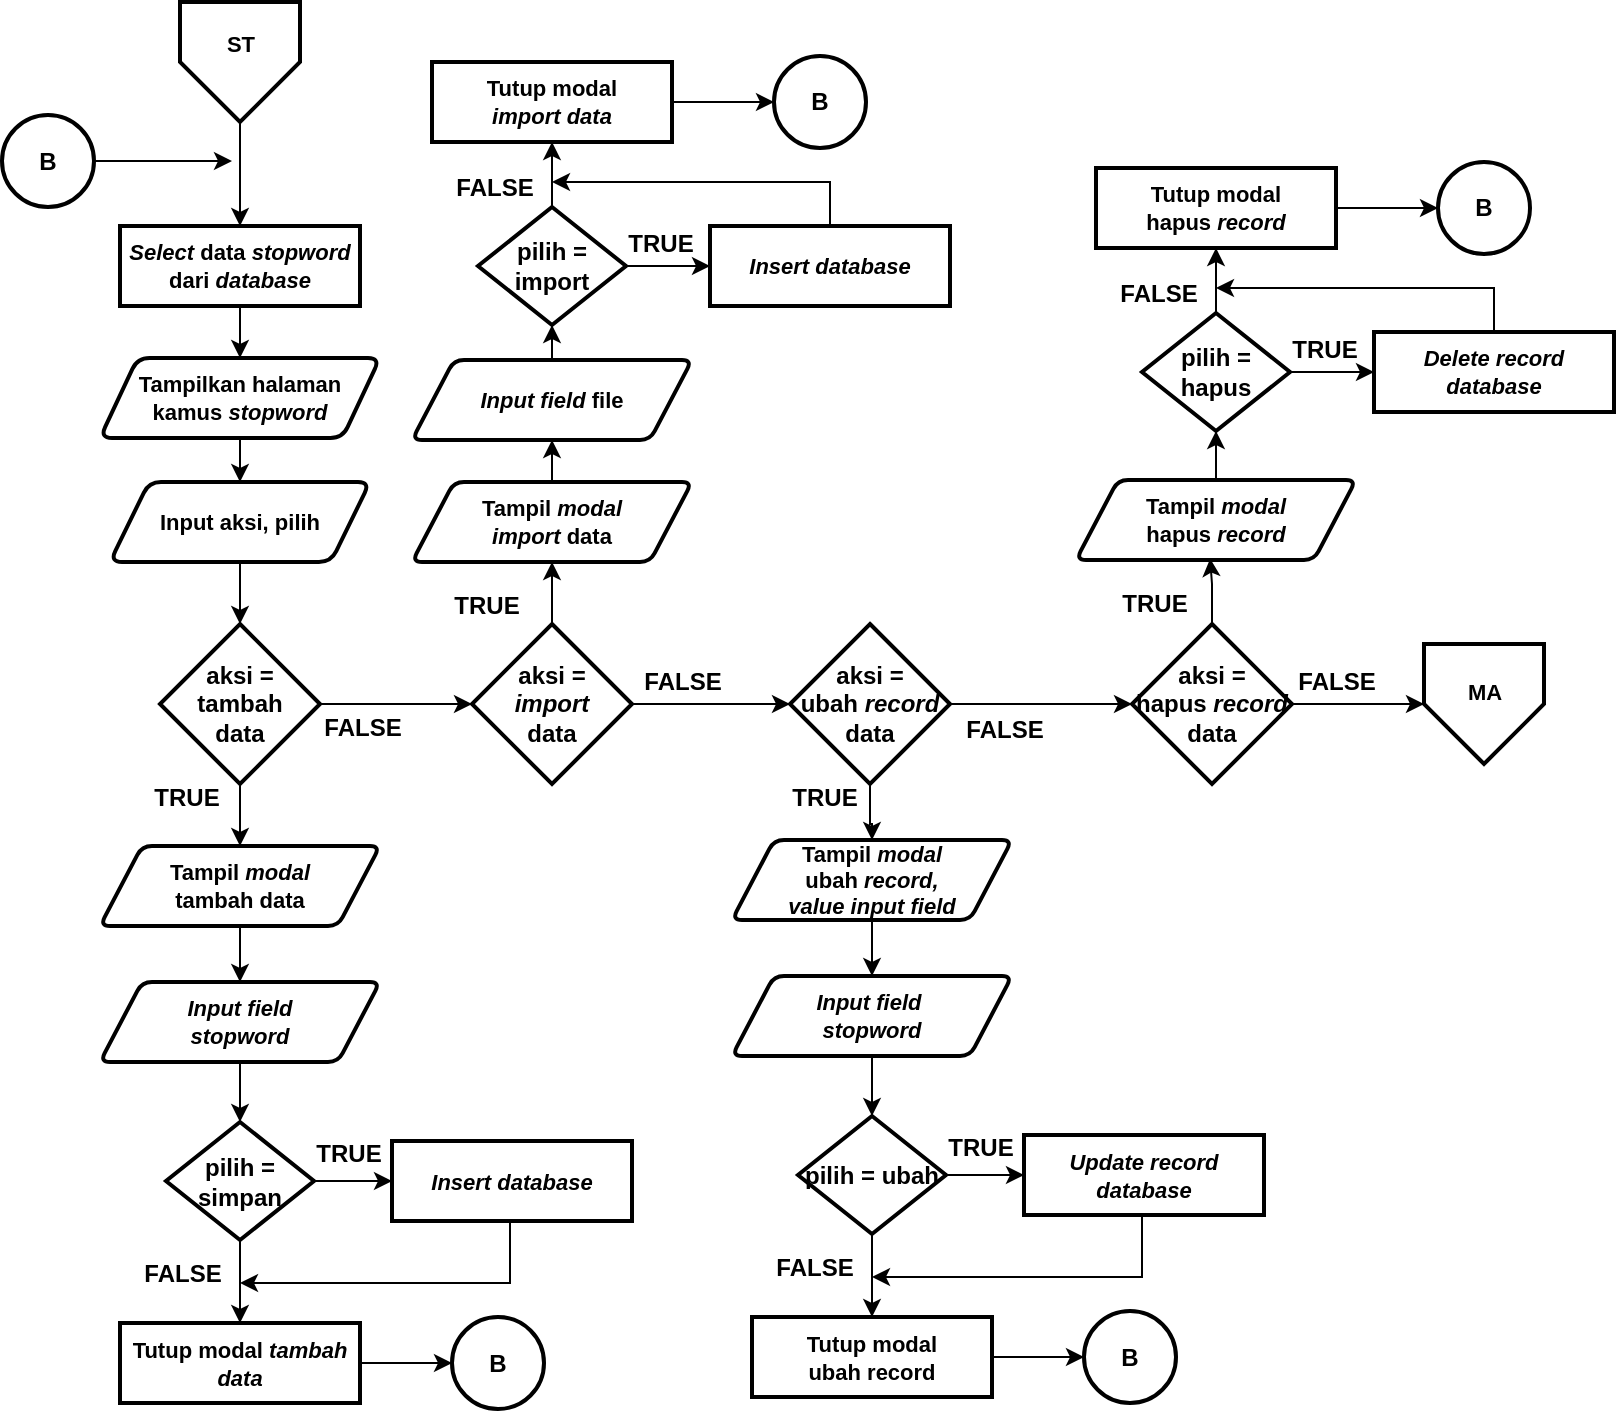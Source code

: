 <mxfile version="14.2.9" type="device"><diagram id="IsXLGF5G-cCnFXRbPC8v" name="Page-1"><mxGraphModel dx="868" dy="425" grid="1" gridSize="10" guides="1" tooltips="1" connect="1" arrows="1" fold="1" page="1" pageScale="1" pageWidth="827" pageHeight="1169" math="0" shadow="0"><root><mxCell id="0"/><mxCell id="1" parent="0"/><mxCell id="gkgczzEdoXe0-NxC9DxF-1" style="edgeStyle=orthogonalEdgeStyle;rounded=0;orthogonalLoop=1;jettySize=auto;html=1;entryX=0.5;entryY=0;entryDx=0;entryDy=0;entryPerimeter=0;fontSize=12;" parent="1" edge="1"><mxGeometry relative="1" as="geometry"><mxPoint x="615" y="450" as="sourcePoint"/><Array as="points"><mxPoint x="615" y="490"/><mxPoint x="715" y="490"/><mxPoint x="715" y="150"/><mxPoint x="815" y="150"/></Array></mxGeometry></mxCell><mxCell id="gkgczzEdoXe0-NxC9DxF-2" style="edgeStyle=orthogonalEdgeStyle;rounded=0;orthogonalLoop=1;jettySize=auto;html=1;entryX=0.5;entryY=0;entryDx=0;entryDy=0;entryPerimeter=0;fontSize=12;" parent="1" edge="1"><mxGeometry relative="1" as="geometry"><mxPoint x="595" y="420" as="sourcePoint"/><Array as="points"><mxPoint x="595" y="460"/><mxPoint x="695" y="460"/><mxPoint x="695" y="120"/><mxPoint x="795" y="120"/></Array></mxGeometry></mxCell><mxCell id="gkgczzEdoXe0-NxC9DxF-3" style="edgeStyle=orthogonalEdgeStyle;rounded=0;orthogonalLoop=1;jettySize=auto;html=1;entryX=0.5;entryY=0;entryDx=0;entryDy=0;fontSize=11;" parent="1" source="gkgczzEdoXe0-NxC9DxF-4" target="gkgczzEdoXe0-NxC9DxF-9" edge="1"><mxGeometry relative="1" as="geometry"/></mxCell><mxCell id="gkgczzEdoXe0-NxC9DxF-4" value="" style="verticalLabelPosition=bottom;verticalAlign=top;html=1;shape=offPageConnector;rounded=0;size=0.5;fontStyle=0;strokeWidth=2;" parent="1" vertex="1"><mxGeometry x="94" y="10" width="60" height="60" as="geometry"/></mxCell><mxCell id="gkgczzEdoXe0-NxC9DxF-5" value="ST" style="text;html=1;align=center;verticalAlign=middle;resizable=0;points=[];autosize=1;fontSize=11;fontStyle=1" parent="1" vertex="1"><mxGeometry x="109" y="21" width="30" height="20" as="geometry"/></mxCell><mxCell id="gkgczzEdoXe0-NxC9DxF-15" style="edgeStyle=orthogonalEdgeStyle;rounded=0;orthogonalLoop=1;jettySize=auto;html=1;entryX=0.5;entryY=0;entryDx=0;entryDy=0;" parent="1" source="gkgczzEdoXe0-NxC9DxF-7" target="gkgczzEdoXe0-NxC9DxF-14" edge="1"><mxGeometry relative="1" as="geometry"/></mxCell><mxCell id="gkgczzEdoXe0-NxC9DxF-7" value="&lt;b&gt;Tampilkan halaman &lt;br&gt;kamus&amp;nbsp;&lt;/b&gt;&lt;i style=&quot;font-weight: 700&quot;&gt;stopword&lt;/i&gt;" style="shape=parallelogram;html=1;strokeWidth=2;perimeter=parallelogramPerimeter;whiteSpace=wrap;rounded=1;arcSize=12;size=0.134;fontSize=11;" parent="1" vertex="1"><mxGeometry x="54" y="188" width="140" height="40" as="geometry"/></mxCell><mxCell id="gkgczzEdoXe0-NxC9DxF-8" style="edgeStyle=orthogonalEdgeStyle;rounded=0;orthogonalLoop=1;jettySize=auto;html=1;entryX=0.5;entryY=0;entryDx=0;entryDy=0;fontSize=11;" parent="1" source="gkgczzEdoXe0-NxC9DxF-9" target="gkgczzEdoXe0-NxC9DxF-7" edge="1"><mxGeometry relative="1" as="geometry"/></mxCell><mxCell id="gkgczzEdoXe0-NxC9DxF-9" value="&lt;i&gt;Select&lt;/i&gt; data &lt;i&gt;stopword&lt;/i&gt;&lt;br&gt;dari &lt;i&gt;database&lt;/i&gt;" style="rounded=1;whiteSpace=wrap;html=1;absoluteArcSize=1;arcSize=0;strokeWidth=2;fontSize=11;fontStyle=1" parent="1" vertex="1"><mxGeometry x="64" y="122" width="120" height="40" as="geometry"/></mxCell><mxCell id="gkgczzEdoXe0-NxC9DxF-10" value="" style="verticalLabelPosition=bottom;verticalAlign=top;html=1;shape=offPageConnector;rounded=0;size=0.5;fontStyle=0;strokeWidth=2;" parent="1" vertex="1"><mxGeometry x="716" y="331" width="60" height="60" as="geometry"/></mxCell><mxCell id="gkgczzEdoXe0-NxC9DxF-11" value="MA" style="text;html=1;align=center;verticalAlign=middle;resizable=0;points=[];autosize=1;fontSize=11;fontStyle=1" parent="1" vertex="1"><mxGeometry x="731" y="345" width="30" height="20" as="geometry"/></mxCell><mxCell id="gkgczzEdoXe0-NxC9DxF-17" style="edgeStyle=orthogonalEdgeStyle;rounded=0;orthogonalLoop=1;jettySize=auto;html=1;entryX=0.5;entryY=0;entryDx=0;entryDy=0;" parent="1" source="gkgczzEdoXe0-NxC9DxF-14" target="gkgczzEdoXe0-NxC9DxF-16" edge="1"><mxGeometry relative="1" as="geometry"/></mxCell><mxCell id="gkgczzEdoXe0-NxC9DxF-14" value="&lt;b&gt;Input aksi, pilih&lt;/b&gt;" style="shape=parallelogram;html=1;strokeWidth=2;perimeter=parallelogramPerimeter;whiteSpace=wrap;rounded=1;arcSize=12;size=0.15;fontSize=11;" parent="1" vertex="1"><mxGeometry x="59" y="250" width="130" height="40" as="geometry"/></mxCell><mxCell id="gkgczzEdoXe0-NxC9DxF-29" style="edgeStyle=orthogonalEdgeStyle;rounded=0;orthogonalLoop=1;jettySize=auto;html=1;entryX=0.5;entryY=0;entryDx=0;entryDy=0;" parent="1" source="gkgczzEdoXe0-NxC9DxF-16" target="gkgczzEdoXe0-NxC9DxF-28" edge="1"><mxGeometry relative="1" as="geometry"/></mxCell><mxCell id="gkgczzEdoXe0-NxC9DxF-45" style="edgeStyle=orthogonalEdgeStyle;rounded=0;orthogonalLoop=1;jettySize=auto;html=1;entryX=0;entryY=0.5;entryDx=0;entryDy=0;" parent="1" source="gkgczzEdoXe0-NxC9DxF-16" target="gkgczzEdoXe0-NxC9DxF-18" edge="1"><mxGeometry relative="1" as="geometry"/></mxCell><mxCell id="gkgczzEdoXe0-NxC9DxF-16" value="&lt;b&gt;&lt;font style=&quot;font-size: 12px&quot;&gt;aksi = tambah&lt;br&gt;data&lt;/font&gt;&lt;/b&gt;" style="rhombus;whiteSpace=wrap;html=1;strokeWidth=2;" parent="1" vertex="1"><mxGeometry x="84" y="321" width="80" height="80" as="geometry"/></mxCell><mxCell id="gkgczzEdoXe0-NxC9DxF-47" style="edgeStyle=orthogonalEdgeStyle;rounded=0;orthogonalLoop=1;jettySize=auto;html=1;entryX=0.5;entryY=1;entryDx=0;entryDy=0;" parent="1" source="gkgczzEdoXe0-NxC9DxF-18" target="gkgczzEdoXe0-NxC9DxF-46" edge="1"><mxGeometry relative="1" as="geometry"/></mxCell><mxCell id="gkgczzEdoXe0-NxC9DxF-69" value="" style="edgeStyle=orthogonalEdgeStyle;rounded=0;orthogonalLoop=1;jettySize=auto;html=1;" parent="1" source="gkgczzEdoXe0-NxC9DxF-18" target="gkgczzEdoXe0-NxC9DxF-19" edge="1"><mxGeometry relative="1" as="geometry"/></mxCell><mxCell id="gkgczzEdoXe0-NxC9DxF-18" value="&lt;b&gt;&lt;font style=&quot;font-size: 12px&quot;&gt;aksi = &lt;br&gt;&lt;i&gt;import&lt;/i&gt;&lt;br&gt;data&lt;br&gt;&lt;/font&gt;&lt;/b&gt;" style="rhombus;whiteSpace=wrap;html=1;strokeWidth=2;" parent="1" vertex="1"><mxGeometry x="240" y="321" width="80" height="80" as="geometry"/></mxCell><mxCell id="gkgczzEdoXe0-NxC9DxF-71" value="" style="edgeStyle=orthogonalEdgeStyle;rounded=0;orthogonalLoop=1;jettySize=auto;html=1;" parent="1" source="gkgczzEdoXe0-NxC9DxF-19" target="gkgczzEdoXe0-NxC9DxF-20" edge="1"><mxGeometry relative="1" as="geometry"/></mxCell><mxCell id="gkgczzEdoXe0-NxC9DxF-86" style="edgeStyle=orthogonalEdgeStyle;rounded=0;orthogonalLoop=1;jettySize=auto;html=1;entryX=0.5;entryY=0;entryDx=0;entryDy=0;" parent="1" source="gkgczzEdoXe0-NxC9DxF-19" target="gkgczzEdoXe0-NxC9DxF-80" edge="1"><mxGeometry relative="1" as="geometry"/></mxCell><mxCell id="gkgczzEdoXe0-NxC9DxF-19" value="&lt;b&gt;&lt;font style=&quot;font-size: 12px&quot;&gt;aksi =&lt;br&gt;ubah &lt;i&gt;record&lt;/i&gt;&lt;br&gt;data&lt;br&gt;&lt;/font&gt;&lt;/b&gt;" style="rhombus;whiteSpace=wrap;html=1;strokeWidth=2;" parent="1" vertex="1"><mxGeometry x="399" y="321" width="80" height="80" as="geometry"/></mxCell><mxCell id="gkgczzEdoXe0-NxC9DxF-42" style="edgeStyle=orthogonalEdgeStyle;rounded=0;orthogonalLoop=1;jettySize=auto;html=1;entryX=0;entryY=0.5;entryDx=0;entryDy=0;" parent="1" source="gkgczzEdoXe0-NxC9DxF-20" target="gkgczzEdoXe0-NxC9DxF-10" edge="1"><mxGeometry relative="1" as="geometry"/></mxCell><mxCell id="gkgczzEdoXe0-NxC9DxF-105" style="edgeStyle=orthogonalEdgeStyle;rounded=0;orthogonalLoop=1;jettySize=auto;html=1;entryX=0.479;entryY=0.983;entryDx=0;entryDy=0;entryPerimeter=0;" parent="1" source="gkgczzEdoXe0-NxC9DxF-20" target="gkgczzEdoXe0-NxC9DxF-91" edge="1"><mxGeometry relative="1" as="geometry"><mxPoint x="609" y="290" as="targetPoint"/></mxGeometry></mxCell><mxCell id="gkgczzEdoXe0-NxC9DxF-20" value="&lt;b&gt;&lt;font style=&quot;font-size: 12px&quot;&gt;aksi =&lt;br&gt;hapus &lt;i&gt;record&lt;/i&gt;&lt;br&gt;data&lt;br&gt;&lt;/font&gt;&lt;/b&gt;" style="rhombus;whiteSpace=wrap;html=1;strokeWidth=2;" parent="1" vertex="1"><mxGeometry x="570" y="321" width="80" height="80" as="geometry"/></mxCell><mxCell id="gkgczzEdoXe0-NxC9DxF-37" style="edgeStyle=orthogonalEdgeStyle;rounded=0;orthogonalLoop=1;jettySize=auto;html=1;exitX=0.5;exitY=1;exitDx=0;exitDy=0;" parent="1" source="gkgczzEdoXe0-NxC9DxF-21" edge="1"><mxGeometry relative="1" as="geometry"><mxPoint x="124" y="650.5" as="targetPoint"/><Array as="points"><mxPoint x="259" y="650.5"/></Array></mxGeometry></mxCell><mxCell id="gkgczzEdoXe0-NxC9DxF-21" value="&lt;i&gt;Insert database&lt;/i&gt;" style="rounded=1;whiteSpace=wrap;html=1;absoluteArcSize=1;arcSize=0;strokeWidth=2;fontSize=11;fontStyle=1" parent="1" vertex="1"><mxGeometry x="200" y="579.5" width="120" height="40" as="geometry"/></mxCell><mxCell id="gkgczzEdoXe0-NxC9DxF-31" style="edgeStyle=orthogonalEdgeStyle;rounded=0;orthogonalLoop=1;jettySize=auto;html=1;entryX=0.5;entryY=0;entryDx=0;entryDy=0;" parent="1" source="gkgczzEdoXe0-NxC9DxF-22" target="gkgczzEdoXe0-NxC9DxF-24" edge="1"><mxGeometry relative="1" as="geometry"/></mxCell><mxCell id="gkgczzEdoXe0-NxC9DxF-22" value="&lt;b&gt;&lt;i&gt;Input field&lt;/i&gt;&lt;br&gt;&lt;/b&gt;&lt;i style=&quot;font-weight: 700&quot;&gt;stopword&lt;/i&gt;&lt;b&gt;&lt;br&gt;&lt;/b&gt;" style="shape=parallelogram;html=1;strokeWidth=2;perimeter=parallelogramPerimeter;whiteSpace=wrap;rounded=1;arcSize=10;size=0.15;fontSize=11;" parent="1" vertex="1"><mxGeometry x="54" y="500" width="140" height="40" as="geometry"/></mxCell><mxCell id="gkgczzEdoXe0-NxC9DxF-25" style="edgeStyle=orthogonalEdgeStyle;rounded=0;orthogonalLoop=1;jettySize=auto;html=1;entryX=0;entryY=0.5;entryDx=0;entryDy=0;" parent="1" source="gkgczzEdoXe0-NxC9DxF-24" target="gkgczzEdoXe0-NxC9DxF-21" edge="1"><mxGeometry relative="1" as="geometry"/></mxCell><mxCell id="gkgczzEdoXe0-NxC9DxF-35" style="edgeStyle=orthogonalEdgeStyle;rounded=0;orthogonalLoop=1;jettySize=auto;html=1;entryX=0.5;entryY=0;entryDx=0;entryDy=0;" parent="1" source="gkgczzEdoXe0-NxC9DxF-24" target="gkgczzEdoXe0-NxC9DxF-34" edge="1"><mxGeometry relative="1" as="geometry"/></mxCell><mxCell id="gkgczzEdoXe0-NxC9DxF-24" value="&lt;b&gt;&lt;font style=&quot;font-size: 12px&quot;&gt;pilih = simpan&lt;/font&gt;&lt;/b&gt;" style="rhombus;whiteSpace=wrap;html=1;strokeWidth=2;" parent="1" vertex="1"><mxGeometry x="87" y="570" width="74" height="59" as="geometry"/></mxCell><mxCell id="gkgczzEdoXe0-NxC9DxF-32" style="edgeStyle=orthogonalEdgeStyle;rounded=0;orthogonalLoop=1;jettySize=auto;html=1;" parent="1" source="gkgczzEdoXe0-NxC9DxF-26" edge="1"><mxGeometry relative="1" as="geometry"><mxPoint x="120" y="89.5" as="targetPoint"/></mxGeometry></mxCell><mxCell id="gkgczzEdoXe0-NxC9DxF-26" value="B" style="ellipse;whiteSpace=wrap;html=1;aspect=fixed;strokeWidth=2;fontStyle=1" parent="1" vertex="1"><mxGeometry x="5" y="66.5" width="46" height="46" as="geometry"/></mxCell><mxCell id="gkgczzEdoXe0-NxC9DxF-30" style="edgeStyle=orthogonalEdgeStyle;rounded=0;orthogonalLoop=1;jettySize=auto;html=1;entryX=0.5;entryY=0;entryDx=0;entryDy=0;" parent="1" source="gkgczzEdoXe0-NxC9DxF-28" target="gkgczzEdoXe0-NxC9DxF-22" edge="1"><mxGeometry relative="1" as="geometry"/></mxCell><mxCell id="gkgczzEdoXe0-NxC9DxF-28" value="&lt;b&gt;Tampil &lt;i&gt;modal&lt;/i&gt; &lt;br&gt;tambah data&lt;/b&gt;" style="shape=parallelogram;html=1;strokeWidth=2;perimeter=parallelogramPerimeter;whiteSpace=wrap;rounded=1;arcSize=10;size=0.15;fontSize=11;" parent="1" vertex="1"><mxGeometry x="54" y="432" width="140" height="40" as="geometry"/></mxCell><mxCell id="gkgczzEdoXe0-NxC9DxF-39" style="edgeStyle=orthogonalEdgeStyle;rounded=0;orthogonalLoop=1;jettySize=auto;html=1;entryX=0;entryY=0.5;entryDx=0;entryDy=0;" parent="1" source="gkgczzEdoXe0-NxC9DxF-34" target="gkgczzEdoXe0-NxC9DxF-38" edge="1"><mxGeometry relative="1" as="geometry"/></mxCell><mxCell id="gkgczzEdoXe0-NxC9DxF-34" value="Tutup modal&lt;i&gt; tambah data&lt;/i&gt;" style="rounded=1;whiteSpace=wrap;html=1;absoluteArcSize=1;arcSize=0;strokeWidth=2;fontSize=11;fontStyle=1" parent="1" vertex="1"><mxGeometry x="64" y="670.5" width="120" height="40" as="geometry"/></mxCell><mxCell id="gkgczzEdoXe0-NxC9DxF-38" value="B" style="ellipse;whiteSpace=wrap;html=1;aspect=fixed;strokeWidth=2;fontStyle=1" parent="1" vertex="1"><mxGeometry x="230" y="667.5" width="46" height="46" as="geometry"/></mxCell><mxCell id="gkgczzEdoXe0-NxC9DxF-40" value="&lt;b&gt;TRUE&lt;/b&gt;" style="text;html=1;align=center;verticalAlign=middle;resizable=0;points=[];autosize=1;" parent="1" vertex="1"><mxGeometry x="153" y="575.5" width="50" height="20" as="geometry"/></mxCell><mxCell id="gkgczzEdoXe0-NxC9DxF-41" value="&lt;b&gt;FALSE&lt;/b&gt;" style="text;html=1;align=center;verticalAlign=middle;resizable=0;points=[];autosize=1;" parent="1" vertex="1"><mxGeometry x="70" y="635.5" width="50" height="20" as="geometry"/></mxCell><mxCell id="gkgczzEdoXe0-NxC9DxF-43" value="&lt;b&gt;FALSE&lt;/b&gt;" style="text;html=1;align=center;verticalAlign=middle;resizable=0;points=[];autosize=1;" parent="1" vertex="1"><mxGeometry x="160" y="363" width="50" height="20" as="geometry"/></mxCell><mxCell id="gkgczzEdoXe0-NxC9DxF-44" value="&lt;b&gt;TRUE&lt;/b&gt;" style="text;html=1;align=center;verticalAlign=middle;resizable=0;points=[];autosize=1;" parent="1" vertex="1"><mxGeometry x="72" y="398" width="50" height="20" as="geometry"/></mxCell><mxCell id="gkgczzEdoXe0-NxC9DxF-52" style="edgeStyle=orthogonalEdgeStyle;rounded=0;orthogonalLoop=1;jettySize=auto;html=1;" parent="1" source="gkgczzEdoXe0-NxC9DxF-46" target="gkgczzEdoXe0-NxC9DxF-50" edge="1"><mxGeometry relative="1" as="geometry"/></mxCell><mxCell id="gkgczzEdoXe0-NxC9DxF-46" value="&lt;b&gt;Tampil &lt;i&gt;modal&lt;/i&gt; &lt;br&gt;&lt;i&gt;import&lt;/i&gt; data&lt;/b&gt;" style="shape=parallelogram;html=1;strokeWidth=2;perimeter=parallelogramPerimeter;whiteSpace=wrap;rounded=1;arcSize=10;size=0.15;fontSize=11;" parent="1" vertex="1"><mxGeometry x="210" y="250" width="140" height="40" as="geometry"/></mxCell><mxCell id="gkgczzEdoXe0-NxC9DxF-56" style="edgeStyle=orthogonalEdgeStyle;rounded=0;orthogonalLoop=1;jettySize=auto;html=1;entryX=0.5;entryY=1;entryDx=0;entryDy=0;" parent="1" source="gkgczzEdoXe0-NxC9DxF-50" target="gkgczzEdoXe0-NxC9DxF-55" edge="1"><mxGeometry relative="1" as="geometry"/></mxCell><mxCell id="gkgczzEdoXe0-NxC9DxF-50" value="&lt;b&gt;&lt;i&gt;Input field&lt;/i&gt;&amp;nbsp;file&lt;/b&gt;" style="shape=parallelogram;html=1;strokeWidth=2;perimeter=parallelogramPerimeter;whiteSpace=wrap;rounded=1;arcSize=10;size=0.15;fontSize=11;" parent="1" vertex="1"><mxGeometry x="210" y="189" width="140" height="40" as="geometry"/></mxCell><mxCell id="gkgczzEdoXe0-NxC9DxF-59" style="edgeStyle=orthogonalEdgeStyle;rounded=0;orthogonalLoop=1;jettySize=auto;html=1;entryX=0;entryY=0.5;entryDx=0;entryDy=0;" parent="1" source="gkgczzEdoXe0-NxC9DxF-55" target="gkgczzEdoXe0-NxC9DxF-58" edge="1"><mxGeometry relative="1" as="geometry"/></mxCell><mxCell id="gkgczzEdoXe0-NxC9DxF-61" style="edgeStyle=orthogonalEdgeStyle;rounded=0;orthogonalLoop=1;jettySize=auto;html=1;entryX=0.5;entryY=1;entryDx=0;entryDy=0;" parent="1" source="gkgczzEdoXe0-NxC9DxF-55" target="gkgczzEdoXe0-NxC9DxF-60" edge="1"><mxGeometry relative="1" as="geometry"/></mxCell><mxCell id="gkgczzEdoXe0-NxC9DxF-55" value="&lt;b&gt;&lt;font style=&quot;font-size: 12px&quot;&gt;pilih = import&lt;/font&gt;&lt;/b&gt;" style="rhombus;whiteSpace=wrap;html=1;strokeWidth=2;" parent="1" vertex="1"><mxGeometry x="243" y="112.5" width="74" height="59" as="geometry"/></mxCell><mxCell id="gkgczzEdoXe0-NxC9DxF-62" style="edgeStyle=orthogonalEdgeStyle;rounded=0;orthogonalLoop=1;jettySize=auto;html=1;" parent="1" source="gkgczzEdoXe0-NxC9DxF-58" edge="1"><mxGeometry relative="1" as="geometry"><mxPoint x="280" y="100" as="targetPoint"/><Array as="points"><mxPoint x="419" y="100"/><mxPoint x="280" y="100"/></Array></mxGeometry></mxCell><mxCell id="gkgczzEdoXe0-NxC9DxF-58" value="&lt;i&gt;Insert database&lt;/i&gt;" style="rounded=1;whiteSpace=wrap;html=1;absoluteArcSize=1;arcSize=0;strokeWidth=2;fontSize=11;fontStyle=1" parent="1" vertex="1"><mxGeometry x="359" y="122" width="120" height="40" as="geometry"/></mxCell><mxCell id="gkgczzEdoXe0-NxC9DxF-64" style="edgeStyle=orthogonalEdgeStyle;rounded=0;orthogonalLoop=1;jettySize=auto;html=1;entryX=0;entryY=0.5;entryDx=0;entryDy=0;" parent="1" source="gkgczzEdoXe0-NxC9DxF-60" target="gkgczzEdoXe0-NxC9DxF-63" edge="1"><mxGeometry relative="1" as="geometry"/></mxCell><mxCell id="gkgczzEdoXe0-NxC9DxF-60" value="Tutup modal&lt;br&gt;&lt;i&gt;import data&lt;/i&gt;" style="rounded=1;whiteSpace=wrap;html=1;absoluteArcSize=1;arcSize=0;strokeWidth=2;fontSize=11;fontStyle=1" parent="1" vertex="1"><mxGeometry x="220" y="40" width="120" height="40" as="geometry"/></mxCell><mxCell id="gkgczzEdoXe0-NxC9DxF-63" value="B" style="ellipse;whiteSpace=wrap;html=1;aspect=fixed;strokeWidth=2;fontStyle=1" parent="1" vertex="1"><mxGeometry x="391" y="37" width="46" height="46" as="geometry"/></mxCell><mxCell id="gkgczzEdoXe0-NxC9DxF-66" value="&lt;b&gt;TRUE&lt;/b&gt;" style="text;html=1;align=center;verticalAlign=middle;resizable=0;points=[];autosize=1;" parent="1" vertex="1"><mxGeometry x="222" y="302" width="50" height="20" as="geometry"/></mxCell><mxCell id="gkgczzEdoXe0-NxC9DxF-67" value="&lt;b&gt;TRUE&lt;/b&gt;" style="text;html=1;align=center;verticalAlign=middle;resizable=0;points=[];autosize=1;" parent="1" vertex="1"><mxGeometry x="309" y="121" width="50" height="20" as="geometry"/></mxCell><mxCell id="gkgczzEdoXe0-NxC9DxF-68" value="&lt;b&gt;FALSE&lt;/b&gt;" style="text;html=1;align=center;verticalAlign=middle;resizable=0;points=[];autosize=1;" parent="1" vertex="1"><mxGeometry x="226" y="92.5" width="50" height="20" as="geometry"/></mxCell><mxCell id="gkgczzEdoXe0-NxC9DxF-70" value="&lt;b&gt;FALSE&lt;/b&gt;" style="text;html=1;align=center;verticalAlign=middle;resizable=0;points=[];autosize=1;" parent="1" vertex="1"><mxGeometry x="320" y="340" width="50" height="20" as="geometry"/></mxCell><mxCell id="gkgczzEdoXe0-NxC9DxF-72" style="edgeStyle=orthogonalEdgeStyle;rounded=0;orthogonalLoop=1;jettySize=auto;html=1;exitX=0.5;exitY=1;exitDx=0;exitDy=0;" parent="1" source="gkgczzEdoXe0-NxC9DxF-73" edge="1"><mxGeometry relative="1" as="geometry"><mxPoint x="440" y="647.5" as="targetPoint"/><Array as="points"><mxPoint x="575" y="647.5"/></Array></mxGeometry></mxCell><mxCell id="gkgczzEdoXe0-NxC9DxF-73" value="&lt;i&gt;Update record&lt;br&gt;database&lt;/i&gt;" style="rounded=1;whiteSpace=wrap;html=1;absoluteArcSize=1;arcSize=0;strokeWidth=2;fontSize=11;fontStyle=1" parent="1" vertex="1"><mxGeometry x="516" y="576.5" width="120" height="40" as="geometry"/></mxCell><mxCell id="gkgczzEdoXe0-NxC9DxF-74" style="edgeStyle=orthogonalEdgeStyle;rounded=0;orthogonalLoop=1;jettySize=auto;html=1;entryX=0.5;entryY=0;entryDx=0;entryDy=0;" parent="1" source="gkgczzEdoXe0-NxC9DxF-75" target="gkgczzEdoXe0-NxC9DxF-78" edge="1"><mxGeometry relative="1" as="geometry"/></mxCell><mxCell id="gkgczzEdoXe0-NxC9DxF-75" value="&lt;b&gt;&lt;i&gt;Input field&lt;/i&gt;&amp;nbsp;&lt;br&gt;&lt;/b&gt;&lt;i style=&quot;font-weight: 700&quot;&gt;stopword&lt;/i&gt;" style="shape=parallelogram;html=1;strokeWidth=2;perimeter=parallelogramPerimeter;whiteSpace=wrap;rounded=1;arcSize=10;size=0.15;fontSize=11;" parent="1" vertex="1"><mxGeometry x="370" y="497" width="140" height="40" as="geometry"/></mxCell><mxCell id="gkgczzEdoXe0-NxC9DxF-76" style="edgeStyle=orthogonalEdgeStyle;rounded=0;orthogonalLoop=1;jettySize=auto;html=1;entryX=0;entryY=0.5;entryDx=0;entryDy=0;" parent="1" source="gkgczzEdoXe0-NxC9DxF-78" target="gkgczzEdoXe0-NxC9DxF-73" edge="1"><mxGeometry relative="1" as="geometry"/></mxCell><mxCell id="gkgczzEdoXe0-NxC9DxF-77" style="edgeStyle=orthogonalEdgeStyle;rounded=0;orthogonalLoop=1;jettySize=auto;html=1;entryX=0.5;entryY=0;entryDx=0;entryDy=0;" parent="1" source="gkgczzEdoXe0-NxC9DxF-78" target="gkgczzEdoXe0-NxC9DxF-82" edge="1"><mxGeometry relative="1" as="geometry"/></mxCell><mxCell id="gkgczzEdoXe0-NxC9DxF-78" value="&lt;b&gt;&lt;font style=&quot;font-size: 12px&quot;&gt;pilih = ubah&lt;/font&gt;&lt;/b&gt;" style="rhombus;whiteSpace=wrap;html=1;strokeWidth=2;" parent="1" vertex="1"><mxGeometry x="403" y="567" width="74" height="59" as="geometry"/></mxCell><mxCell id="gkgczzEdoXe0-NxC9DxF-79" style="edgeStyle=orthogonalEdgeStyle;rounded=0;orthogonalLoop=1;jettySize=auto;html=1;entryX=0.5;entryY=0;entryDx=0;entryDy=0;" parent="1" source="gkgczzEdoXe0-NxC9DxF-80" target="gkgczzEdoXe0-NxC9DxF-75" edge="1"><mxGeometry relative="1" as="geometry"/></mxCell><mxCell id="gkgczzEdoXe0-NxC9DxF-80" value="&lt;b&gt;Tampil &lt;i&gt;modal&lt;/i&gt; &lt;br&gt;ubah &lt;i&gt;record,&lt;br&gt;value input field&lt;/i&gt;&lt;/b&gt;" style="shape=parallelogram;html=1;strokeWidth=2;perimeter=parallelogramPerimeter;whiteSpace=wrap;rounded=1;arcSize=10;size=0.15;fontSize=11;" parent="1" vertex="1"><mxGeometry x="370" y="429" width="140" height="40" as="geometry"/></mxCell><mxCell id="gkgczzEdoXe0-NxC9DxF-81" style="edgeStyle=orthogonalEdgeStyle;rounded=0;orthogonalLoop=1;jettySize=auto;html=1;entryX=0;entryY=0.5;entryDx=0;entryDy=0;" parent="1" source="gkgczzEdoXe0-NxC9DxF-82" target="gkgczzEdoXe0-NxC9DxF-83" edge="1"><mxGeometry relative="1" as="geometry"/></mxCell><mxCell id="gkgczzEdoXe0-NxC9DxF-82" value="Tutup modal &lt;br&gt;ubah record" style="rounded=1;whiteSpace=wrap;html=1;absoluteArcSize=1;arcSize=0;strokeWidth=2;fontSize=11;fontStyle=1" parent="1" vertex="1"><mxGeometry x="380" y="667.5" width="120" height="40" as="geometry"/></mxCell><mxCell id="gkgczzEdoXe0-NxC9DxF-83" value="B" style="ellipse;whiteSpace=wrap;html=1;aspect=fixed;strokeWidth=2;fontStyle=1" parent="1" vertex="1"><mxGeometry x="546" y="664.5" width="46" height="46" as="geometry"/></mxCell><mxCell id="gkgczzEdoXe0-NxC9DxF-84" value="&lt;b&gt;TRUE&lt;/b&gt;" style="text;html=1;align=center;verticalAlign=middle;resizable=0;points=[];autosize=1;" parent="1" vertex="1"><mxGeometry x="469" y="572.5" width="50" height="20" as="geometry"/></mxCell><mxCell id="gkgczzEdoXe0-NxC9DxF-85" value="&lt;b&gt;FALSE&lt;/b&gt;" style="text;html=1;align=center;verticalAlign=middle;resizable=0;points=[];autosize=1;" parent="1" vertex="1"><mxGeometry x="386" y="632.5" width="50" height="20" as="geometry"/></mxCell><mxCell id="gkgczzEdoXe0-NxC9DxF-87" value="&lt;b&gt;FALSE&lt;/b&gt;" style="text;html=1;align=center;verticalAlign=middle;resizable=0;points=[];autosize=1;" parent="1" vertex="1"><mxGeometry x="481" y="364" width="50" height="20" as="geometry"/></mxCell><mxCell id="gkgczzEdoXe0-NxC9DxF-88" value="&lt;b&gt;TRUE&lt;/b&gt;" style="text;html=1;align=center;verticalAlign=middle;resizable=0;points=[];autosize=1;" parent="1" vertex="1"><mxGeometry x="391" y="398" width="50" height="20" as="geometry"/></mxCell><mxCell id="gkgczzEdoXe0-NxC9DxF-107" style="edgeStyle=orthogonalEdgeStyle;rounded=0;orthogonalLoop=1;jettySize=auto;html=1;entryX=0.5;entryY=1;entryDx=0;entryDy=0;" parent="1" source="gkgczzEdoXe0-NxC9DxF-91" target="gkgczzEdoXe0-NxC9DxF-96" edge="1"><mxGeometry relative="1" as="geometry"/></mxCell><mxCell id="gkgczzEdoXe0-NxC9DxF-91" value="&lt;b&gt;Tampil &lt;i&gt;modal&lt;/i&gt; &lt;br&gt;hapus &lt;i&gt;record&lt;/i&gt;&lt;/b&gt;" style="shape=parallelogram;html=1;strokeWidth=2;perimeter=parallelogramPerimeter;whiteSpace=wrap;rounded=1;arcSize=10;size=0.15;fontSize=11;" parent="1" vertex="1"><mxGeometry x="542" y="249" width="140" height="40" as="geometry"/></mxCell><mxCell id="gkgczzEdoXe0-NxC9DxF-94" style="edgeStyle=orthogonalEdgeStyle;rounded=0;orthogonalLoop=1;jettySize=auto;html=1;entryX=0;entryY=0.5;entryDx=0;entryDy=0;" parent="1" source="gkgczzEdoXe0-NxC9DxF-96" target="gkgczzEdoXe0-NxC9DxF-98" edge="1"><mxGeometry relative="1" as="geometry"/></mxCell><mxCell id="gkgczzEdoXe0-NxC9DxF-95" style="edgeStyle=orthogonalEdgeStyle;rounded=0;orthogonalLoop=1;jettySize=auto;html=1;entryX=0.5;entryY=1;entryDx=0;entryDy=0;" parent="1" source="gkgczzEdoXe0-NxC9DxF-96" target="gkgczzEdoXe0-NxC9DxF-100" edge="1"><mxGeometry relative="1" as="geometry"/></mxCell><mxCell id="gkgczzEdoXe0-NxC9DxF-96" value="&lt;b&gt;&lt;font style=&quot;font-size: 12px&quot;&gt;pilih = hapus&lt;/font&gt;&lt;/b&gt;" style="rhombus;whiteSpace=wrap;html=1;strokeWidth=2;" parent="1" vertex="1"><mxGeometry x="575" y="165.5" width="74" height="59" as="geometry"/></mxCell><mxCell id="gkgczzEdoXe0-NxC9DxF-97" style="edgeStyle=orthogonalEdgeStyle;rounded=0;orthogonalLoop=1;jettySize=auto;html=1;" parent="1" source="gkgczzEdoXe0-NxC9DxF-98" edge="1"><mxGeometry relative="1" as="geometry"><mxPoint x="612" y="153" as="targetPoint"/><Array as="points"><mxPoint x="751" y="153"/><mxPoint x="612" y="153"/></Array></mxGeometry></mxCell><mxCell id="gkgczzEdoXe0-NxC9DxF-98" value="&lt;i&gt;Delete record&lt;br&gt;database&lt;/i&gt;" style="rounded=1;whiteSpace=wrap;html=1;absoluteArcSize=1;arcSize=0;strokeWidth=2;fontSize=11;fontStyle=1" parent="1" vertex="1"><mxGeometry x="691" y="175" width="120" height="40" as="geometry"/></mxCell><mxCell id="gkgczzEdoXe0-NxC9DxF-99" style="edgeStyle=orthogonalEdgeStyle;rounded=0;orthogonalLoop=1;jettySize=auto;html=1;entryX=0;entryY=0.5;entryDx=0;entryDy=0;" parent="1" source="gkgczzEdoXe0-NxC9DxF-100" target="gkgczzEdoXe0-NxC9DxF-101" edge="1"><mxGeometry relative="1" as="geometry"/></mxCell><mxCell id="gkgczzEdoXe0-NxC9DxF-100" value="Tutup modal&lt;br&gt;hapus &lt;i&gt;record&lt;/i&gt;" style="rounded=1;whiteSpace=wrap;html=1;absoluteArcSize=1;arcSize=0;strokeWidth=2;fontSize=11;fontStyle=1" parent="1" vertex="1"><mxGeometry x="552" y="93" width="120" height="40" as="geometry"/></mxCell><mxCell id="gkgczzEdoXe0-NxC9DxF-101" value="B" style="ellipse;whiteSpace=wrap;html=1;aspect=fixed;strokeWidth=2;fontStyle=1" parent="1" vertex="1"><mxGeometry x="723" y="90" width="46" height="46" as="geometry"/></mxCell><mxCell id="gkgczzEdoXe0-NxC9DxF-102" value="&lt;b&gt;TRUE&lt;/b&gt;" style="text;html=1;align=center;verticalAlign=middle;resizable=0;points=[];autosize=1;" parent="1" vertex="1"><mxGeometry x="556" y="301" width="50" height="20" as="geometry"/></mxCell><mxCell id="gkgczzEdoXe0-NxC9DxF-103" value="&lt;b&gt;TRUE&lt;/b&gt;" style="text;html=1;align=center;verticalAlign=middle;resizable=0;points=[];autosize=1;" parent="1" vertex="1"><mxGeometry x="641" y="174" width="50" height="20" as="geometry"/></mxCell><mxCell id="gkgczzEdoXe0-NxC9DxF-104" value="&lt;b&gt;FALSE&lt;/b&gt;" style="text;html=1;align=center;verticalAlign=middle;resizable=0;points=[];autosize=1;" parent="1" vertex="1"><mxGeometry x="558" y="145.5" width="50" height="20" as="geometry"/></mxCell><mxCell id="gkgczzEdoXe0-NxC9DxF-106" value="&lt;b&gt;FALSE&lt;/b&gt;" style="text;html=1;align=center;verticalAlign=middle;resizable=0;points=[];autosize=1;" parent="1" vertex="1"><mxGeometry x="647" y="340" width="50" height="20" as="geometry"/></mxCell></root></mxGraphModel></diagram></mxfile>